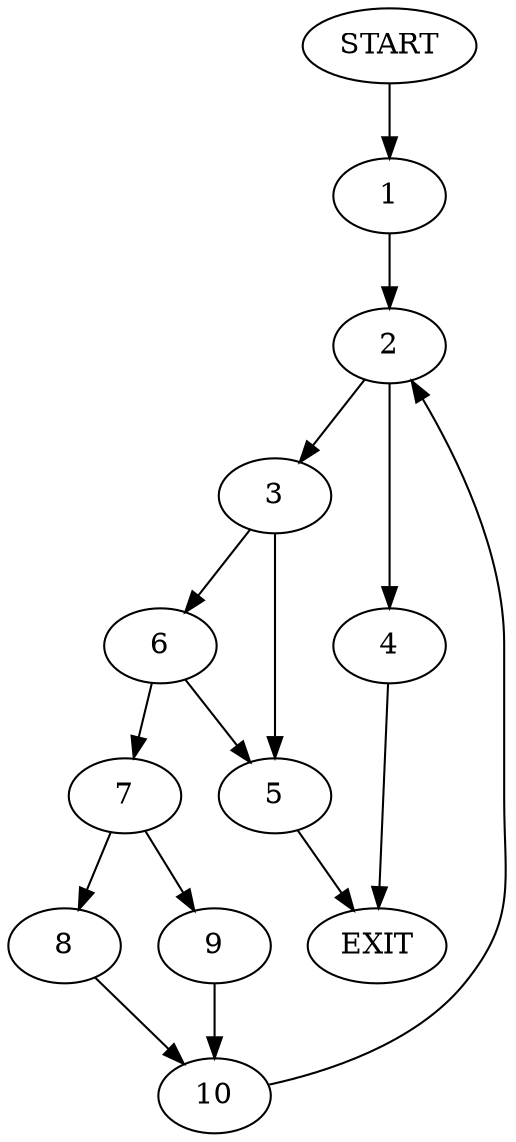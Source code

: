 digraph {
0 [label="START"]
11 [label="EXIT"]
0 -> 1
1 -> 2
2 -> 3
2 -> 4
4 -> 11
3 -> 5
3 -> 6
5 -> 11
6 -> 7
6 -> 5
7 -> 8
7 -> 9
8 -> 10
9 -> 10
10 -> 2
}
